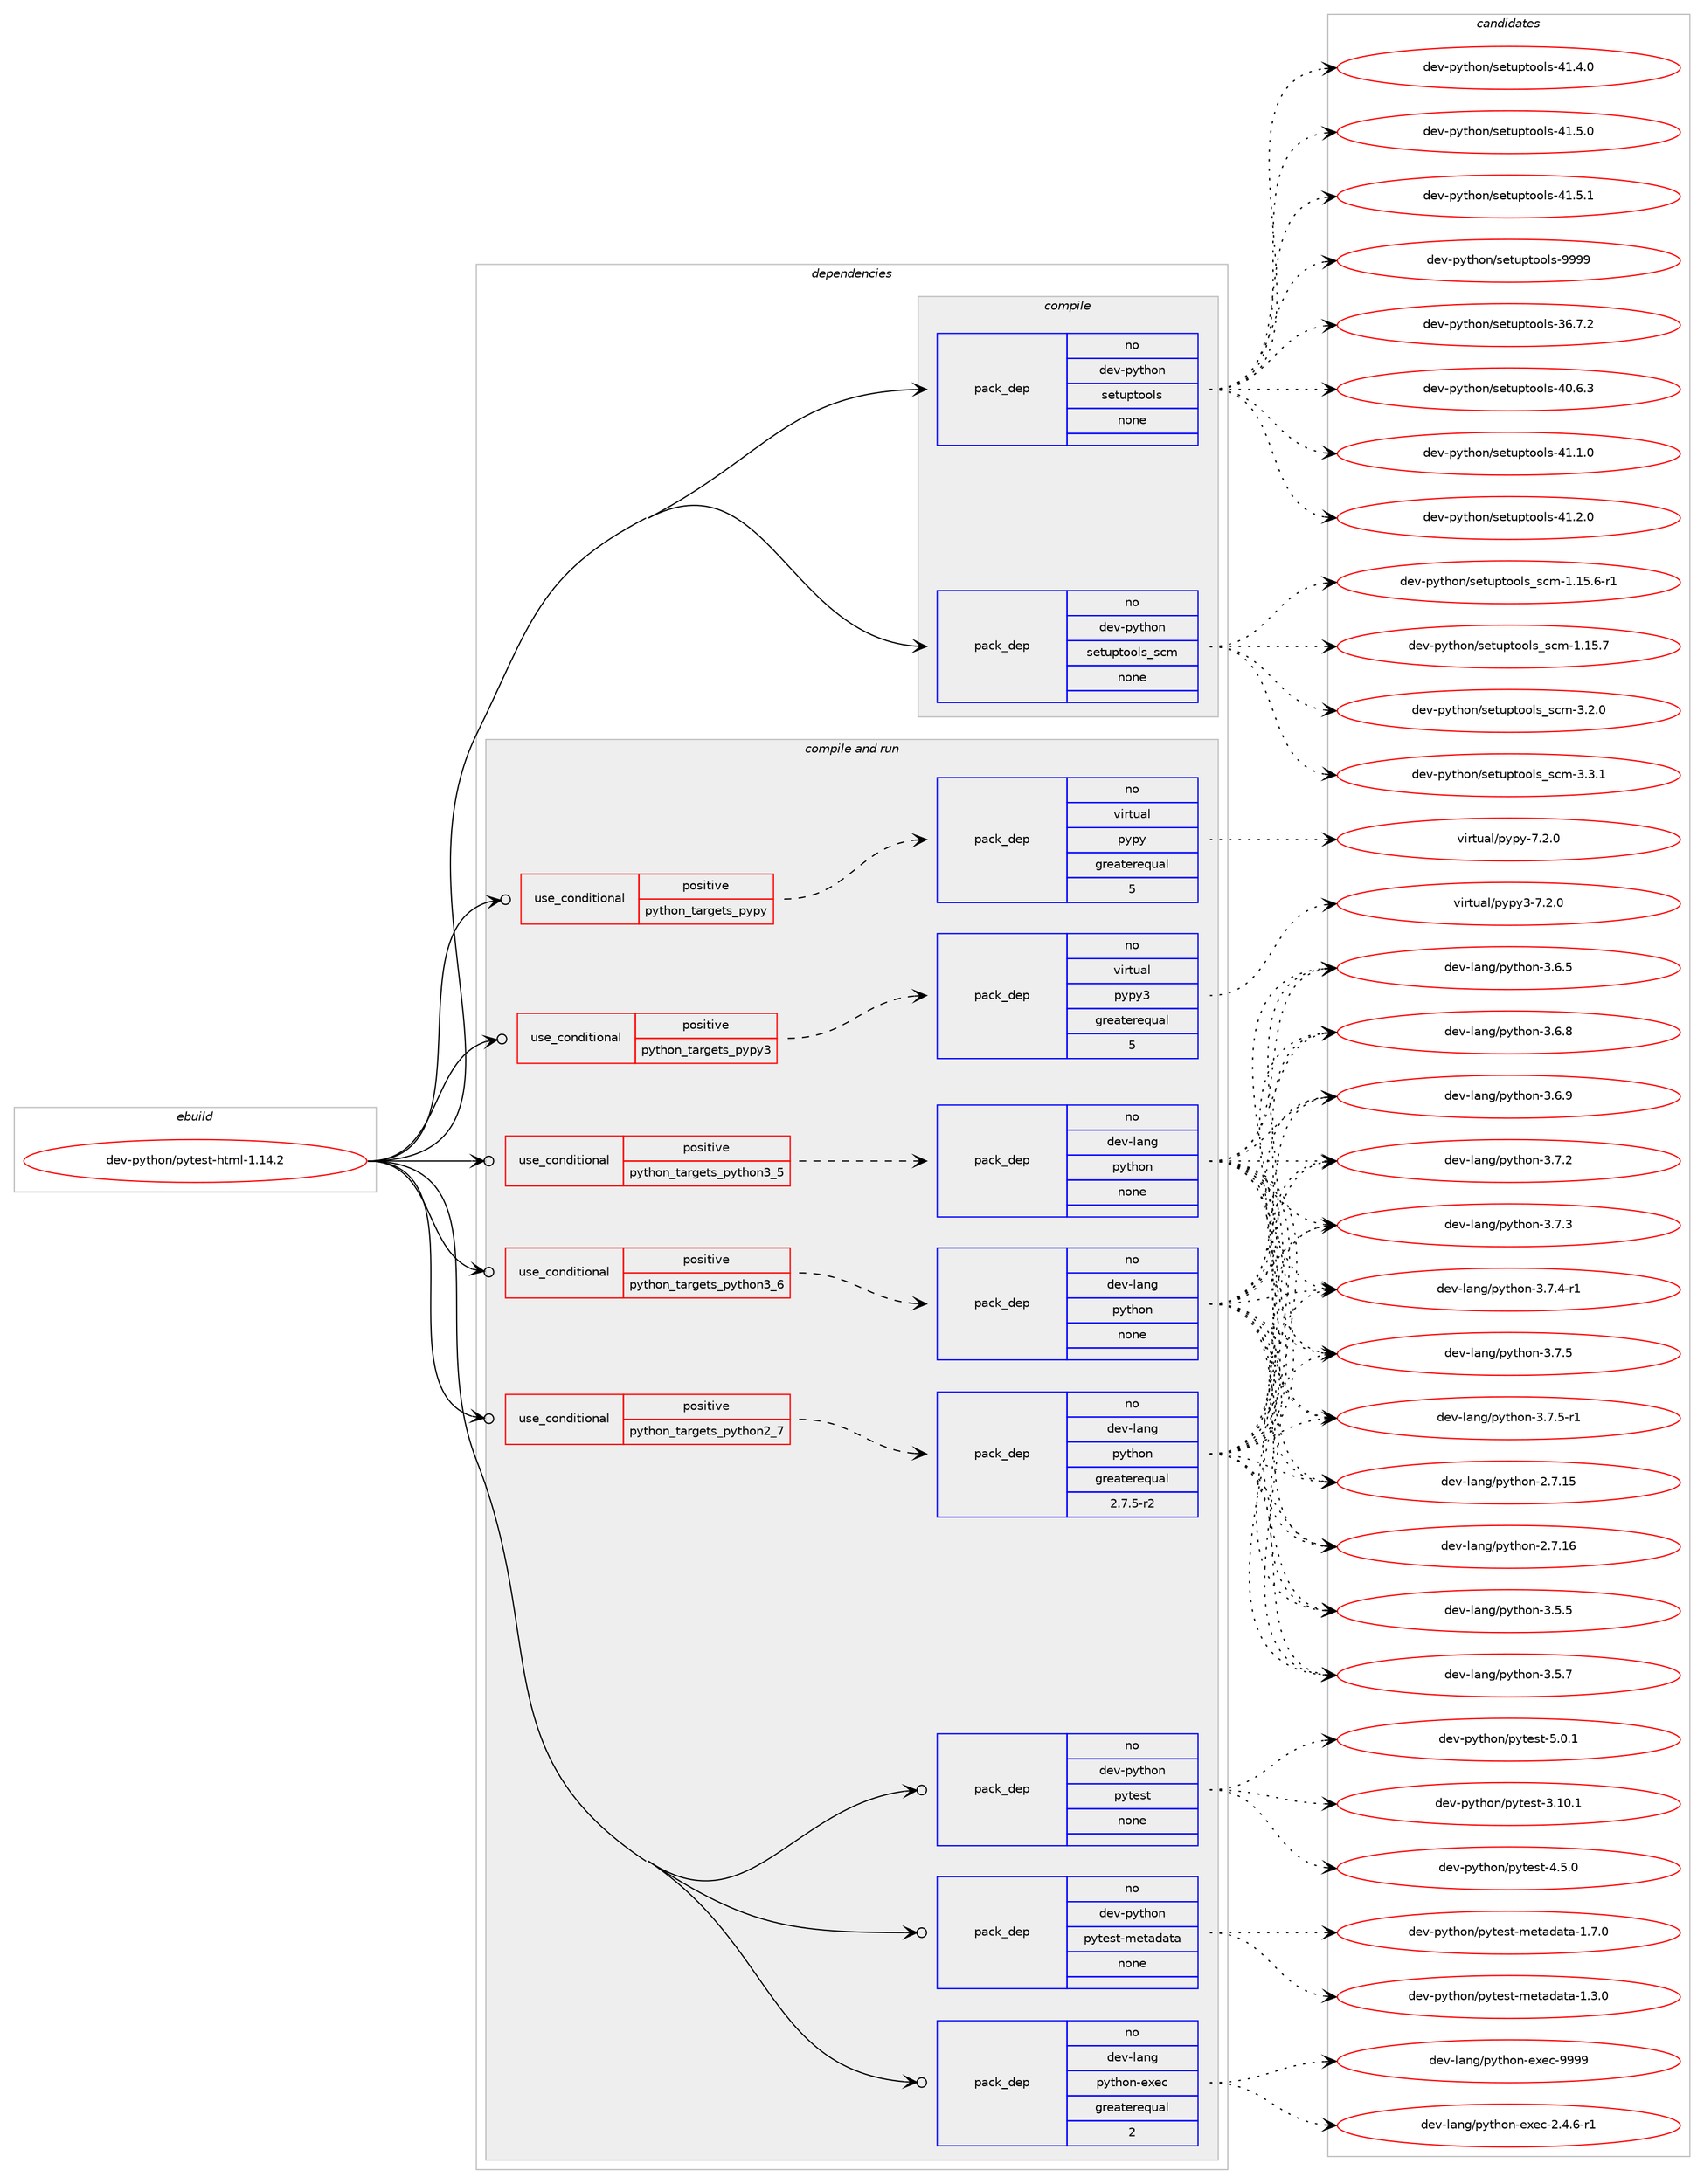 digraph prolog {

# *************
# Graph options
# *************

newrank=true;
concentrate=true;
compound=true;
graph [rankdir=LR,fontname=Helvetica,fontsize=10,ranksep=1.5];#, ranksep=2.5, nodesep=0.2];
edge  [arrowhead=vee];
node  [fontname=Helvetica,fontsize=10];

# **********
# The ebuild
# **********

subgraph cluster_leftcol {
color=gray;
rank=same;
label=<<i>ebuild</i>>;
id [label="dev-python/pytest-html-1.14.2", color=red, width=4, href="../dev-python/pytest-html-1.14.2.svg"];
}

# ****************
# The dependencies
# ****************

subgraph cluster_midcol {
color=gray;
label=<<i>dependencies</i>>;
subgraph cluster_compile {
fillcolor="#eeeeee";
style=filled;
label=<<i>compile</i>>;
subgraph pack470549 {
dependency629467 [label=<<TABLE BORDER="0" CELLBORDER="1" CELLSPACING="0" CELLPADDING="4" WIDTH="220"><TR><TD ROWSPAN="6" CELLPADDING="30">pack_dep</TD></TR><TR><TD WIDTH="110">no</TD></TR><TR><TD>dev-python</TD></TR><TR><TD>setuptools</TD></TR><TR><TD>none</TD></TR><TR><TD></TD></TR></TABLE>>, shape=none, color=blue];
}
id:e -> dependency629467:w [weight=20,style="solid",arrowhead="vee"];
subgraph pack470550 {
dependency629468 [label=<<TABLE BORDER="0" CELLBORDER="1" CELLSPACING="0" CELLPADDING="4" WIDTH="220"><TR><TD ROWSPAN="6" CELLPADDING="30">pack_dep</TD></TR><TR><TD WIDTH="110">no</TD></TR><TR><TD>dev-python</TD></TR><TR><TD>setuptools_scm</TD></TR><TR><TD>none</TD></TR><TR><TD></TD></TR></TABLE>>, shape=none, color=blue];
}
id:e -> dependency629468:w [weight=20,style="solid",arrowhead="vee"];
}
subgraph cluster_compileandrun {
fillcolor="#eeeeee";
style=filled;
label=<<i>compile and run</i>>;
subgraph cond147052 {
dependency629469 [label=<<TABLE BORDER="0" CELLBORDER="1" CELLSPACING="0" CELLPADDING="4"><TR><TD ROWSPAN="3" CELLPADDING="10">use_conditional</TD></TR><TR><TD>positive</TD></TR><TR><TD>python_targets_pypy</TD></TR></TABLE>>, shape=none, color=red];
subgraph pack470551 {
dependency629470 [label=<<TABLE BORDER="0" CELLBORDER="1" CELLSPACING="0" CELLPADDING="4" WIDTH="220"><TR><TD ROWSPAN="6" CELLPADDING="30">pack_dep</TD></TR><TR><TD WIDTH="110">no</TD></TR><TR><TD>virtual</TD></TR><TR><TD>pypy</TD></TR><TR><TD>greaterequal</TD></TR><TR><TD>5</TD></TR></TABLE>>, shape=none, color=blue];
}
dependency629469:e -> dependency629470:w [weight=20,style="dashed",arrowhead="vee"];
}
id:e -> dependency629469:w [weight=20,style="solid",arrowhead="odotvee"];
subgraph cond147053 {
dependency629471 [label=<<TABLE BORDER="0" CELLBORDER="1" CELLSPACING="0" CELLPADDING="4"><TR><TD ROWSPAN="3" CELLPADDING="10">use_conditional</TD></TR><TR><TD>positive</TD></TR><TR><TD>python_targets_pypy3</TD></TR></TABLE>>, shape=none, color=red];
subgraph pack470552 {
dependency629472 [label=<<TABLE BORDER="0" CELLBORDER="1" CELLSPACING="0" CELLPADDING="4" WIDTH="220"><TR><TD ROWSPAN="6" CELLPADDING="30">pack_dep</TD></TR><TR><TD WIDTH="110">no</TD></TR><TR><TD>virtual</TD></TR><TR><TD>pypy3</TD></TR><TR><TD>greaterequal</TD></TR><TR><TD>5</TD></TR></TABLE>>, shape=none, color=blue];
}
dependency629471:e -> dependency629472:w [weight=20,style="dashed",arrowhead="vee"];
}
id:e -> dependency629471:w [weight=20,style="solid",arrowhead="odotvee"];
subgraph cond147054 {
dependency629473 [label=<<TABLE BORDER="0" CELLBORDER="1" CELLSPACING="0" CELLPADDING="4"><TR><TD ROWSPAN="3" CELLPADDING="10">use_conditional</TD></TR><TR><TD>positive</TD></TR><TR><TD>python_targets_python2_7</TD></TR></TABLE>>, shape=none, color=red];
subgraph pack470553 {
dependency629474 [label=<<TABLE BORDER="0" CELLBORDER="1" CELLSPACING="0" CELLPADDING="4" WIDTH="220"><TR><TD ROWSPAN="6" CELLPADDING="30">pack_dep</TD></TR><TR><TD WIDTH="110">no</TD></TR><TR><TD>dev-lang</TD></TR><TR><TD>python</TD></TR><TR><TD>greaterequal</TD></TR><TR><TD>2.7.5-r2</TD></TR></TABLE>>, shape=none, color=blue];
}
dependency629473:e -> dependency629474:w [weight=20,style="dashed",arrowhead="vee"];
}
id:e -> dependency629473:w [weight=20,style="solid",arrowhead="odotvee"];
subgraph cond147055 {
dependency629475 [label=<<TABLE BORDER="0" CELLBORDER="1" CELLSPACING="0" CELLPADDING="4"><TR><TD ROWSPAN="3" CELLPADDING="10">use_conditional</TD></TR><TR><TD>positive</TD></TR><TR><TD>python_targets_python3_5</TD></TR></TABLE>>, shape=none, color=red];
subgraph pack470554 {
dependency629476 [label=<<TABLE BORDER="0" CELLBORDER="1" CELLSPACING="0" CELLPADDING="4" WIDTH="220"><TR><TD ROWSPAN="6" CELLPADDING="30">pack_dep</TD></TR><TR><TD WIDTH="110">no</TD></TR><TR><TD>dev-lang</TD></TR><TR><TD>python</TD></TR><TR><TD>none</TD></TR><TR><TD></TD></TR></TABLE>>, shape=none, color=blue];
}
dependency629475:e -> dependency629476:w [weight=20,style="dashed",arrowhead="vee"];
}
id:e -> dependency629475:w [weight=20,style="solid",arrowhead="odotvee"];
subgraph cond147056 {
dependency629477 [label=<<TABLE BORDER="0" CELLBORDER="1" CELLSPACING="0" CELLPADDING="4"><TR><TD ROWSPAN="3" CELLPADDING="10">use_conditional</TD></TR><TR><TD>positive</TD></TR><TR><TD>python_targets_python3_6</TD></TR></TABLE>>, shape=none, color=red];
subgraph pack470555 {
dependency629478 [label=<<TABLE BORDER="0" CELLBORDER="1" CELLSPACING="0" CELLPADDING="4" WIDTH="220"><TR><TD ROWSPAN="6" CELLPADDING="30">pack_dep</TD></TR><TR><TD WIDTH="110">no</TD></TR><TR><TD>dev-lang</TD></TR><TR><TD>python</TD></TR><TR><TD>none</TD></TR><TR><TD></TD></TR></TABLE>>, shape=none, color=blue];
}
dependency629477:e -> dependency629478:w [weight=20,style="dashed",arrowhead="vee"];
}
id:e -> dependency629477:w [weight=20,style="solid",arrowhead="odotvee"];
subgraph pack470556 {
dependency629479 [label=<<TABLE BORDER="0" CELLBORDER="1" CELLSPACING="0" CELLPADDING="4" WIDTH="220"><TR><TD ROWSPAN="6" CELLPADDING="30">pack_dep</TD></TR><TR><TD WIDTH="110">no</TD></TR><TR><TD>dev-lang</TD></TR><TR><TD>python-exec</TD></TR><TR><TD>greaterequal</TD></TR><TR><TD>2</TD></TR></TABLE>>, shape=none, color=blue];
}
id:e -> dependency629479:w [weight=20,style="solid",arrowhead="odotvee"];
subgraph pack470557 {
dependency629480 [label=<<TABLE BORDER="0" CELLBORDER="1" CELLSPACING="0" CELLPADDING="4" WIDTH="220"><TR><TD ROWSPAN="6" CELLPADDING="30">pack_dep</TD></TR><TR><TD WIDTH="110">no</TD></TR><TR><TD>dev-python</TD></TR><TR><TD>pytest</TD></TR><TR><TD>none</TD></TR><TR><TD></TD></TR></TABLE>>, shape=none, color=blue];
}
id:e -> dependency629480:w [weight=20,style="solid",arrowhead="odotvee"];
subgraph pack470558 {
dependency629481 [label=<<TABLE BORDER="0" CELLBORDER="1" CELLSPACING="0" CELLPADDING="4" WIDTH="220"><TR><TD ROWSPAN="6" CELLPADDING="30">pack_dep</TD></TR><TR><TD WIDTH="110">no</TD></TR><TR><TD>dev-python</TD></TR><TR><TD>pytest-metadata</TD></TR><TR><TD>none</TD></TR><TR><TD></TD></TR></TABLE>>, shape=none, color=blue];
}
id:e -> dependency629481:w [weight=20,style="solid",arrowhead="odotvee"];
}
subgraph cluster_run {
fillcolor="#eeeeee";
style=filled;
label=<<i>run</i>>;
}
}

# **************
# The candidates
# **************

subgraph cluster_choices {
rank=same;
color=gray;
label=<<i>candidates</i>>;

subgraph choice470549 {
color=black;
nodesep=1;
choice100101118451121211161041111104711510111611711211611111110811545515446554650 [label="dev-python/setuptools-36.7.2", color=red, width=4,href="../dev-python/setuptools-36.7.2.svg"];
choice100101118451121211161041111104711510111611711211611111110811545524846544651 [label="dev-python/setuptools-40.6.3", color=red, width=4,href="../dev-python/setuptools-40.6.3.svg"];
choice100101118451121211161041111104711510111611711211611111110811545524946494648 [label="dev-python/setuptools-41.1.0", color=red, width=4,href="../dev-python/setuptools-41.1.0.svg"];
choice100101118451121211161041111104711510111611711211611111110811545524946504648 [label="dev-python/setuptools-41.2.0", color=red, width=4,href="../dev-python/setuptools-41.2.0.svg"];
choice100101118451121211161041111104711510111611711211611111110811545524946524648 [label="dev-python/setuptools-41.4.0", color=red, width=4,href="../dev-python/setuptools-41.4.0.svg"];
choice100101118451121211161041111104711510111611711211611111110811545524946534648 [label="dev-python/setuptools-41.5.0", color=red, width=4,href="../dev-python/setuptools-41.5.0.svg"];
choice100101118451121211161041111104711510111611711211611111110811545524946534649 [label="dev-python/setuptools-41.5.1", color=red, width=4,href="../dev-python/setuptools-41.5.1.svg"];
choice10010111845112121116104111110471151011161171121161111111081154557575757 [label="dev-python/setuptools-9999", color=red, width=4,href="../dev-python/setuptools-9999.svg"];
dependency629467:e -> choice100101118451121211161041111104711510111611711211611111110811545515446554650:w [style=dotted,weight="100"];
dependency629467:e -> choice100101118451121211161041111104711510111611711211611111110811545524846544651:w [style=dotted,weight="100"];
dependency629467:e -> choice100101118451121211161041111104711510111611711211611111110811545524946494648:w [style=dotted,weight="100"];
dependency629467:e -> choice100101118451121211161041111104711510111611711211611111110811545524946504648:w [style=dotted,weight="100"];
dependency629467:e -> choice100101118451121211161041111104711510111611711211611111110811545524946524648:w [style=dotted,weight="100"];
dependency629467:e -> choice100101118451121211161041111104711510111611711211611111110811545524946534648:w [style=dotted,weight="100"];
dependency629467:e -> choice100101118451121211161041111104711510111611711211611111110811545524946534649:w [style=dotted,weight="100"];
dependency629467:e -> choice10010111845112121116104111110471151011161171121161111111081154557575757:w [style=dotted,weight="100"];
}
subgraph choice470550 {
color=black;
nodesep=1;
choice10010111845112121116104111110471151011161171121161111111081159511599109454946495346544511449 [label="dev-python/setuptools_scm-1.15.6-r1", color=red, width=4,href="../dev-python/setuptools_scm-1.15.6-r1.svg"];
choice1001011184511212111610411111047115101116117112116111111108115951159910945494649534655 [label="dev-python/setuptools_scm-1.15.7", color=red, width=4,href="../dev-python/setuptools_scm-1.15.7.svg"];
choice10010111845112121116104111110471151011161171121161111111081159511599109455146504648 [label="dev-python/setuptools_scm-3.2.0", color=red, width=4,href="../dev-python/setuptools_scm-3.2.0.svg"];
choice10010111845112121116104111110471151011161171121161111111081159511599109455146514649 [label="dev-python/setuptools_scm-3.3.1", color=red, width=4,href="../dev-python/setuptools_scm-3.3.1.svg"];
dependency629468:e -> choice10010111845112121116104111110471151011161171121161111111081159511599109454946495346544511449:w [style=dotted,weight="100"];
dependency629468:e -> choice1001011184511212111610411111047115101116117112116111111108115951159910945494649534655:w [style=dotted,weight="100"];
dependency629468:e -> choice10010111845112121116104111110471151011161171121161111111081159511599109455146504648:w [style=dotted,weight="100"];
dependency629468:e -> choice10010111845112121116104111110471151011161171121161111111081159511599109455146514649:w [style=dotted,weight="100"];
}
subgraph choice470551 {
color=black;
nodesep=1;
choice1181051141161179710847112121112121455546504648 [label="virtual/pypy-7.2.0", color=red, width=4,href="../virtual/pypy-7.2.0.svg"];
dependency629470:e -> choice1181051141161179710847112121112121455546504648:w [style=dotted,weight="100"];
}
subgraph choice470552 {
color=black;
nodesep=1;
choice118105114116117971084711212111212151455546504648 [label="virtual/pypy3-7.2.0", color=red, width=4,href="../virtual/pypy3-7.2.0.svg"];
dependency629472:e -> choice118105114116117971084711212111212151455546504648:w [style=dotted,weight="100"];
}
subgraph choice470553 {
color=black;
nodesep=1;
choice10010111845108971101034711212111610411111045504655464953 [label="dev-lang/python-2.7.15", color=red, width=4,href="../dev-lang/python-2.7.15.svg"];
choice10010111845108971101034711212111610411111045504655464954 [label="dev-lang/python-2.7.16", color=red, width=4,href="../dev-lang/python-2.7.16.svg"];
choice100101118451089711010347112121116104111110455146534653 [label="dev-lang/python-3.5.5", color=red, width=4,href="../dev-lang/python-3.5.5.svg"];
choice100101118451089711010347112121116104111110455146534655 [label="dev-lang/python-3.5.7", color=red, width=4,href="../dev-lang/python-3.5.7.svg"];
choice100101118451089711010347112121116104111110455146544653 [label="dev-lang/python-3.6.5", color=red, width=4,href="../dev-lang/python-3.6.5.svg"];
choice100101118451089711010347112121116104111110455146544656 [label="dev-lang/python-3.6.8", color=red, width=4,href="../dev-lang/python-3.6.8.svg"];
choice100101118451089711010347112121116104111110455146544657 [label="dev-lang/python-3.6.9", color=red, width=4,href="../dev-lang/python-3.6.9.svg"];
choice100101118451089711010347112121116104111110455146554650 [label="dev-lang/python-3.7.2", color=red, width=4,href="../dev-lang/python-3.7.2.svg"];
choice100101118451089711010347112121116104111110455146554651 [label="dev-lang/python-3.7.3", color=red, width=4,href="../dev-lang/python-3.7.3.svg"];
choice1001011184510897110103471121211161041111104551465546524511449 [label="dev-lang/python-3.7.4-r1", color=red, width=4,href="../dev-lang/python-3.7.4-r1.svg"];
choice100101118451089711010347112121116104111110455146554653 [label="dev-lang/python-3.7.5", color=red, width=4,href="../dev-lang/python-3.7.5.svg"];
choice1001011184510897110103471121211161041111104551465546534511449 [label="dev-lang/python-3.7.5-r1", color=red, width=4,href="../dev-lang/python-3.7.5-r1.svg"];
dependency629474:e -> choice10010111845108971101034711212111610411111045504655464953:w [style=dotted,weight="100"];
dependency629474:e -> choice10010111845108971101034711212111610411111045504655464954:w [style=dotted,weight="100"];
dependency629474:e -> choice100101118451089711010347112121116104111110455146534653:w [style=dotted,weight="100"];
dependency629474:e -> choice100101118451089711010347112121116104111110455146534655:w [style=dotted,weight="100"];
dependency629474:e -> choice100101118451089711010347112121116104111110455146544653:w [style=dotted,weight="100"];
dependency629474:e -> choice100101118451089711010347112121116104111110455146544656:w [style=dotted,weight="100"];
dependency629474:e -> choice100101118451089711010347112121116104111110455146544657:w [style=dotted,weight="100"];
dependency629474:e -> choice100101118451089711010347112121116104111110455146554650:w [style=dotted,weight="100"];
dependency629474:e -> choice100101118451089711010347112121116104111110455146554651:w [style=dotted,weight="100"];
dependency629474:e -> choice1001011184510897110103471121211161041111104551465546524511449:w [style=dotted,weight="100"];
dependency629474:e -> choice100101118451089711010347112121116104111110455146554653:w [style=dotted,weight="100"];
dependency629474:e -> choice1001011184510897110103471121211161041111104551465546534511449:w [style=dotted,weight="100"];
}
subgraph choice470554 {
color=black;
nodesep=1;
choice10010111845108971101034711212111610411111045504655464953 [label="dev-lang/python-2.7.15", color=red, width=4,href="../dev-lang/python-2.7.15.svg"];
choice10010111845108971101034711212111610411111045504655464954 [label="dev-lang/python-2.7.16", color=red, width=4,href="../dev-lang/python-2.7.16.svg"];
choice100101118451089711010347112121116104111110455146534653 [label="dev-lang/python-3.5.5", color=red, width=4,href="../dev-lang/python-3.5.5.svg"];
choice100101118451089711010347112121116104111110455146534655 [label="dev-lang/python-3.5.7", color=red, width=4,href="../dev-lang/python-3.5.7.svg"];
choice100101118451089711010347112121116104111110455146544653 [label="dev-lang/python-3.6.5", color=red, width=4,href="../dev-lang/python-3.6.5.svg"];
choice100101118451089711010347112121116104111110455146544656 [label="dev-lang/python-3.6.8", color=red, width=4,href="../dev-lang/python-3.6.8.svg"];
choice100101118451089711010347112121116104111110455146544657 [label="dev-lang/python-3.6.9", color=red, width=4,href="../dev-lang/python-3.6.9.svg"];
choice100101118451089711010347112121116104111110455146554650 [label="dev-lang/python-3.7.2", color=red, width=4,href="../dev-lang/python-3.7.2.svg"];
choice100101118451089711010347112121116104111110455146554651 [label="dev-lang/python-3.7.3", color=red, width=4,href="../dev-lang/python-3.7.3.svg"];
choice1001011184510897110103471121211161041111104551465546524511449 [label="dev-lang/python-3.7.4-r1", color=red, width=4,href="../dev-lang/python-3.7.4-r1.svg"];
choice100101118451089711010347112121116104111110455146554653 [label="dev-lang/python-3.7.5", color=red, width=4,href="../dev-lang/python-3.7.5.svg"];
choice1001011184510897110103471121211161041111104551465546534511449 [label="dev-lang/python-3.7.5-r1", color=red, width=4,href="../dev-lang/python-3.7.5-r1.svg"];
dependency629476:e -> choice10010111845108971101034711212111610411111045504655464953:w [style=dotted,weight="100"];
dependency629476:e -> choice10010111845108971101034711212111610411111045504655464954:w [style=dotted,weight="100"];
dependency629476:e -> choice100101118451089711010347112121116104111110455146534653:w [style=dotted,weight="100"];
dependency629476:e -> choice100101118451089711010347112121116104111110455146534655:w [style=dotted,weight="100"];
dependency629476:e -> choice100101118451089711010347112121116104111110455146544653:w [style=dotted,weight="100"];
dependency629476:e -> choice100101118451089711010347112121116104111110455146544656:w [style=dotted,weight="100"];
dependency629476:e -> choice100101118451089711010347112121116104111110455146544657:w [style=dotted,weight="100"];
dependency629476:e -> choice100101118451089711010347112121116104111110455146554650:w [style=dotted,weight="100"];
dependency629476:e -> choice100101118451089711010347112121116104111110455146554651:w [style=dotted,weight="100"];
dependency629476:e -> choice1001011184510897110103471121211161041111104551465546524511449:w [style=dotted,weight="100"];
dependency629476:e -> choice100101118451089711010347112121116104111110455146554653:w [style=dotted,weight="100"];
dependency629476:e -> choice1001011184510897110103471121211161041111104551465546534511449:w [style=dotted,weight="100"];
}
subgraph choice470555 {
color=black;
nodesep=1;
choice10010111845108971101034711212111610411111045504655464953 [label="dev-lang/python-2.7.15", color=red, width=4,href="../dev-lang/python-2.7.15.svg"];
choice10010111845108971101034711212111610411111045504655464954 [label="dev-lang/python-2.7.16", color=red, width=4,href="../dev-lang/python-2.7.16.svg"];
choice100101118451089711010347112121116104111110455146534653 [label="dev-lang/python-3.5.5", color=red, width=4,href="../dev-lang/python-3.5.5.svg"];
choice100101118451089711010347112121116104111110455146534655 [label="dev-lang/python-3.5.7", color=red, width=4,href="../dev-lang/python-3.5.7.svg"];
choice100101118451089711010347112121116104111110455146544653 [label="dev-lang/python-3.6.5", color=red, width=4,href="../dev-lang/python-3.6.5.svg"];
choice100101118451089711010347112121116104111110455146544656 [label="dev-lang/python-3.6.8", color=red, width=4,href="../dev-lang/python-3.6.8.svg"];
choice100101118451089711010347112121116104111110455146544657 [label="dev-lang/python-3.6.9", color=red, width=4,href="../dev-lang/python-3.6.9.svg"];
choice100101118451089711010347112121116104111110455146554650 [label="dev-lang/python-3.7.2", color=red, width=4,href="../dev-lang/python-3.7.2.svg"];
choice100101118451089711010347112121116104111110455146554651 [label="dev-lang/python-3.7.3", color=red, width=4,href="../dev-lang/python-3.7.3.svg"];
choice1001011184510897110103471121211161041111104551465546524511449 [label="dev-lang/python-3.7.4-r1", color=red, width=4,href="../dev-lang/python-3.7.4-r1.svg"];
choice100101118451089711010347112121116104111110455146554653 [label="dev-lang/python-3.7.5", color=red, width=4,href="../dev-lang/python-3.7.5.svg"];
choice1001011184510897110103471121211161041111104551465546534511449 [label="dev-lang/python-3.7.5-r1", color=red, width=4,href="../dev-lang/python-3.7.5-r1.svg"];
dependency629478:e -> choice10010111845108971101034711212111610411111045504655464953:w [style=dotted,weight="100"];
dependency629478:e -> choice10010111845108971101034711212111610411111045504655464954:w [style=dotted,weight="100"];
dependency629478:e -> choice100101118451089711010347112121116104111110455146534653:w [style=dotted,weight="100"];
dependency629478:e -> choice100101118451089711010347112121116104111110455146534655:w [style=dotted,weight="100"];
dependency629478:e -> choice100101118451089711010347112121116104111110455146544653:w [style=dotted,weight="100"];
dependency629478:e -> choice100101118451089711010347112121116104111110455146544656:w [style=dotted,weight="100"];
dependency629478:e -> choice100101118451089711010347112121116104111110455146544657:w [style=dotted,weight="100"];
dependency629478:e -> choice100101118451089711010347112121116104111110455146554650:w [style=dotted,weight="100"];
dependency629478:e -> choice100101118451089711010347112121116104111110455146554651:w [style=dotted,weight="100"];
dependency629478:e -> choice1001011184510897110103471121211161041111104551465546524511449:w [style=dotted,weight="100"];
dependency629478:e -> choice100101118451089711010347112121116104111110455146554653:w [style=dotted,weight="100"];
dependency629478:e -> choice1001011184510897110103471121211161041111104551465546534511449:w [style=dotted,weight="100"];
}
subgraph choice470556 {
color=black;
nodesep=1;
choice10010111845108971101034711212111610411111045101120101994550465246544511449 [label="dev-lang/python-exec-2.4.6-r1", color=red, width=4,href="../dev-lang/python-exec-2.4.6-r1.svg"];
choice10010111845108971101034711212111610411111045101120101994557575757 [label="dev-lang/python-exec-9999", color=red, width=4,href="../dev-lang/python-exec-9999.svg"];
dependency629479:e -> choice10010111845108971101034711212111610411111045101120101994550465246544511449:w [style=dotted,weight="100"];
dependency629479:e -> choice10010111845108971101034711212111610411111045101120101994557575757:w [style=dotted,weight="100"];
}
subgraph choice470557 {
color=black;
nodesep=1;
choice100101118451121211161041111104711212111610111511645514649484649 [label="dev-python/pytest-3.10.1", color=red, width=4,href="../dev-python/pytest-3.10.1.svg"];
choice1001011184511212111610411111047112121116101115116455246534648 [label="dev-python/pytest-4.5.0", color=red, width=4,href="../dev-python/pytest-4.5.0.svg"];
choice1001011184511212111610411111047112121116101115116455346484649 [label="dev-python/pytest-5.0.1", color=red, width=4,href="../dev-python/pytest-5.0.1.svg"];
dependency629480:e -> choice100101118451121211161041111104711212111610111511645514649484649:w [style=dotted,weight="100"];
dependency629480:e -> choice1001011184511212111610411111047112121116101115116455246534648:w [style=dotted,weight="100"];
dependency629480:e -> choice1001011184511212111610411111047112121116101115116455346484649:w [style=dotted,weight="100"];
}
subgraph choice470558 {
color=black;
nodesep=1;
choice100101118451121211161041111104711212111610111511645109101116971009711697454946514648 [label="dev-python/pytest-metadata-1.3.0", color=red, width=4,href="../dev-python/pytest-metadata-1.3.0.svg"];
choice100101118451121211161041111104711212111610111511645109101116971009711697454946554648 [label="dev-python/pytest-metadata-1.7.0", color=red, width=4,href="../dev-python/pytest-metadata-1.7.0.svg"];
dependency629481:e -> choice100101118451121211161041111104711212111610111511645109101116971009711697454946514648:w [style=dotted,weight="100"];
dependency629481:e -> choice100101118451121211161041111104711212111610111511645109101116971009711697454946554648:w [style=dotted,weight="100"];
}
}

}
